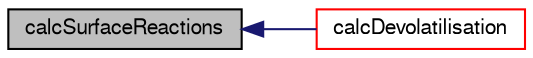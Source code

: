 digraph "calcSurfaceReactions"
{
  bgcolor="transparent";
  edge [fontname="FreeSans",fontsize="10",labelfontname="FreeSans",labelfontsize="10"];
  node [fontname="FreeSans",fontsize="10",shape=record];
  rankdir="LR";
  Node96 [label="calcSurfaceReactions",height=0.2,width=0.4,color="black", fillcolor="grey75", style="filled", fontcolor="black"];
  Node96 -> Node97 [dir="back",color="midnightblue",fontsize="10",style="solid",fontname="FreeSans"];
  Node97 [label="calcDevolatilisation",height=0.2,width=0.4,color="red",URL="$a23910.html#a27e44fd232cf9e748036d4574bafd0af",tooltip="Calculate Devolatilisation. "];
}
